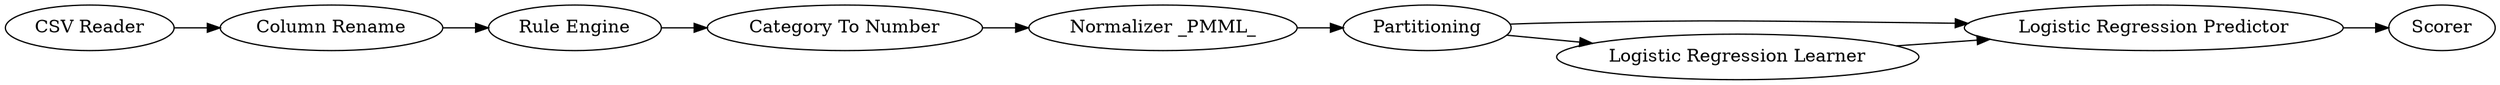 digraph {
	"-3527382125368345443_1" [label="CSV Reader"]
	"-3527382125368345443_7" [label="Rule Engine"]
	"-3527382125368345443_6" [label="Normalizer _PMML_"]
	"-3527382125368345443_8" [label="Logistic Regression Predictor"]
	"-3527382125368345443_3" [label="Category To Number"]
	"-3527382125368345443_2" [label="Column Rename"]
	"-3527382125368345443_5" [label="Logistic Regression Learner"]
	"-3527382125368345443_4" [label=Partitioning]
	"-3527382125368345443_9" [label=Scorer]
	"-3527382125368345443_7" -> "-3527382125368345443_3"
	"-3527382125368345443_4" -> "-3527382125368345443_5"
	"-3527382125368345443_8" -> "-3527382125368345443_9"
	"-3527382125368345443_1" -> "-3527382125368345443_2"
	"-3527382125368345443_2" -> "-3527382125368345443_7"
	"-3527382125368345443_4" -> "-3527382125368345443_8"
	"-3527382125368345443_3" -> "-3527382125368345443_6"
	"-3527382125368345443_6" -> "-3527382125368345443_4"
	"-3527382125368345443_5" -> "-3527382125368345443_8"
	rankdir=LR
}
